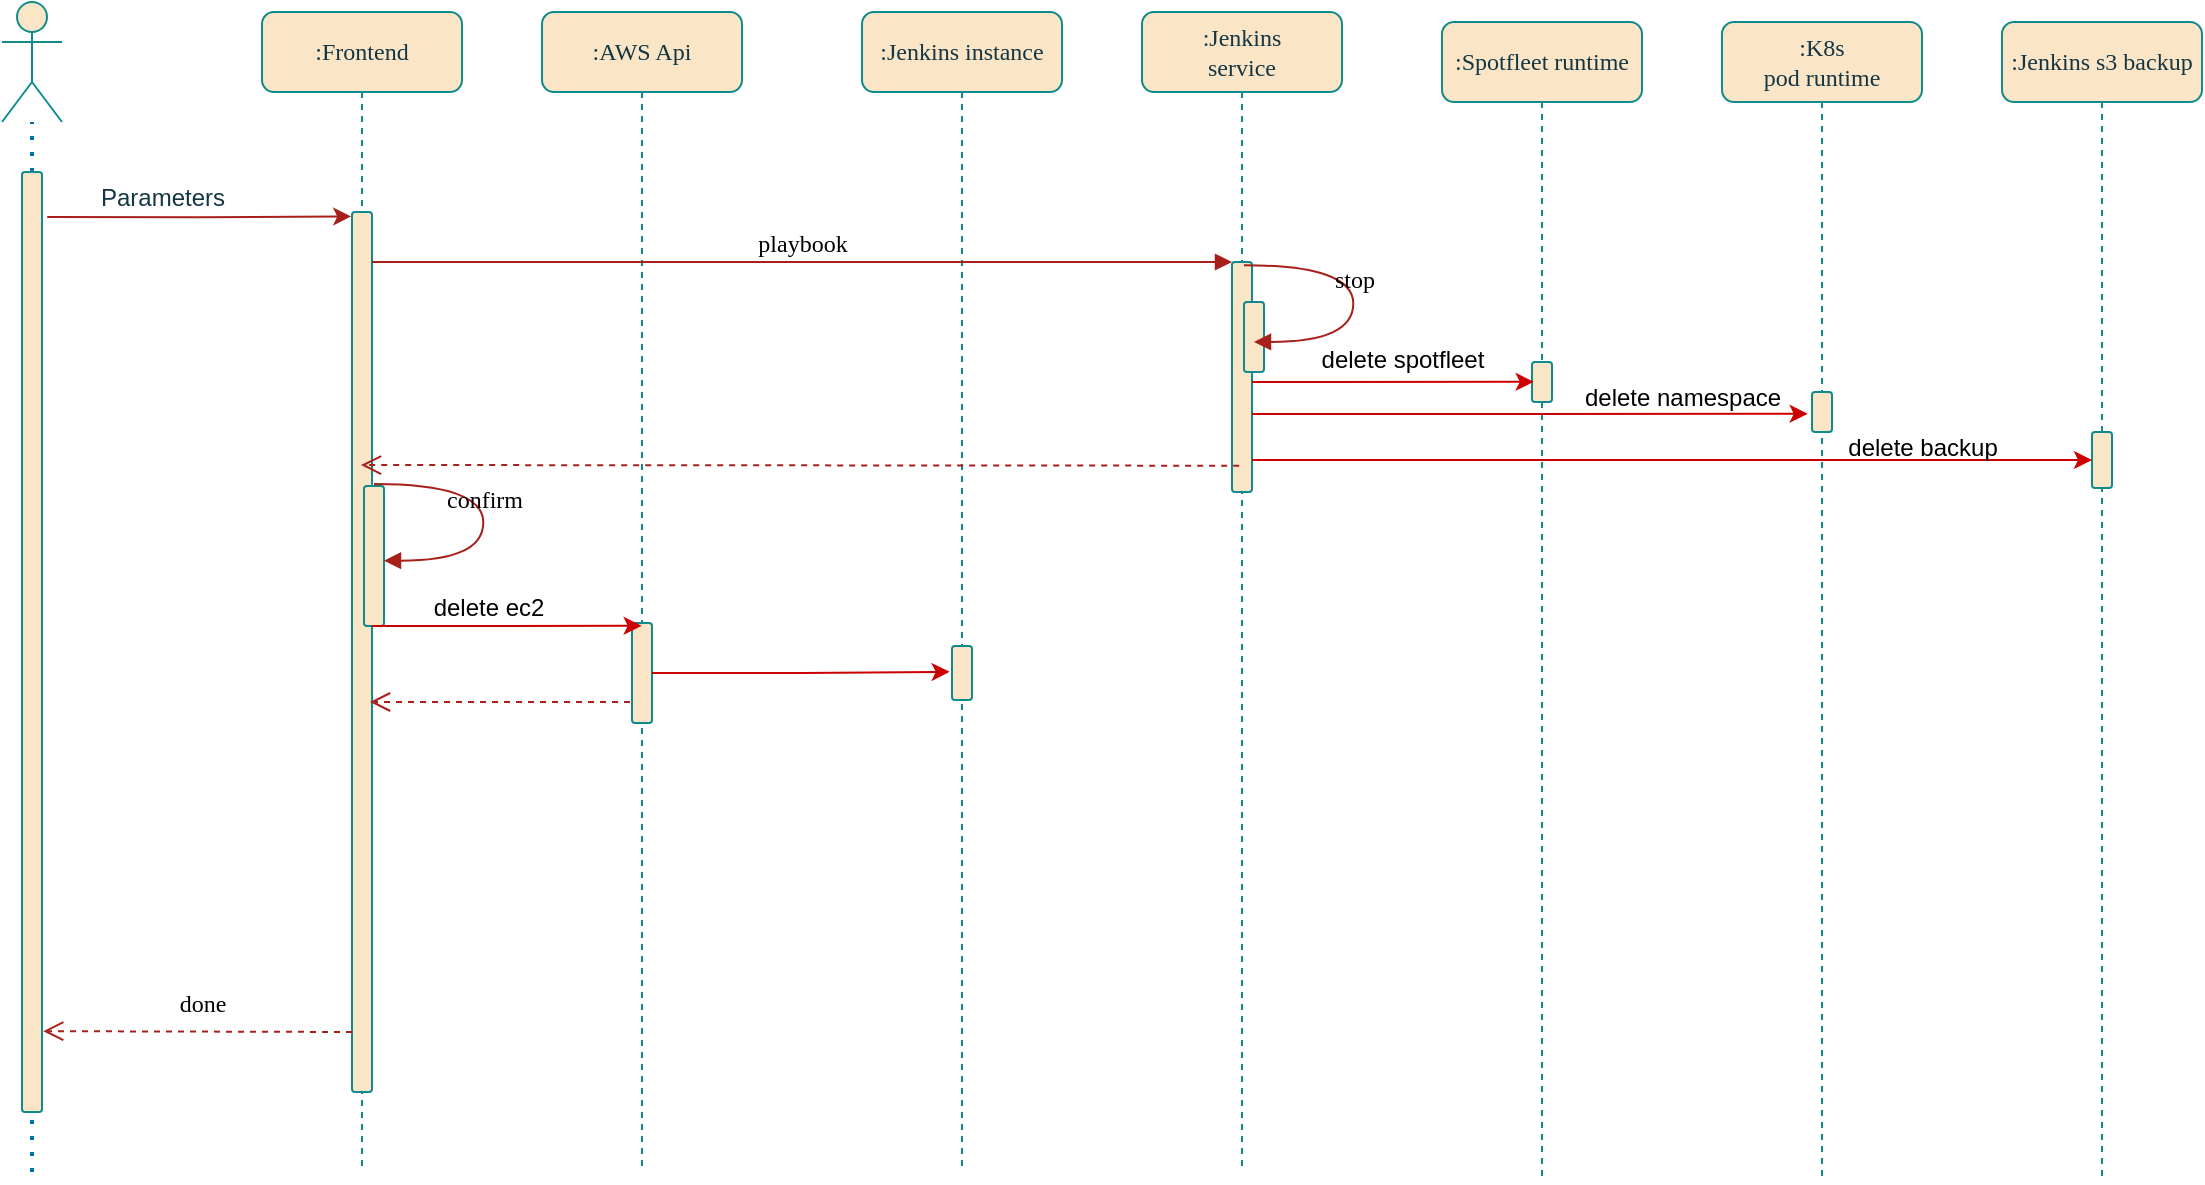 <mxfile version="21.2.4" type="github">
  <diagram name="Page-1" id="13e1069c-82ec-6db2-03f1-153e76fe0fe0">
    <mxGraphModel dx="3530" dy="1012" grid="1" gridSize="10" guides="1" tooltips="1" connect="1" arrows="1" fold="1" page="1" pageScale="1" pageWidth="1100" pageHeight="850" background="none" math="0" shadow="0">
      <root>
        <mxCell id="0" />
        <mxCell id="1" parent="0" />
        <mxCell id="7baba1c4bc27f4b0-2" value=":AWS Api" style="shape=umlLifeline;perimeter=lifelinePerimeter;whiteSpace=wrap;html=1;container=1;collapsible=0;recursiveResize=0;outlineConnect=0;rounded=1;shadow=0;comic=0;labelBackgroundColor=none;strokeWidth=1;fontFamily=Verdana;fontSize=12;align=center;fillColor=#FAE5C7;strokeColor=#0F8B8D;fontColor=#143642;" parent="1" vertex="1">
          <mxGeometry x="-770" y="185" width="100" height="580" as="geometry" />
        </mxCell>
        <mxCell id="7baba1c4bc27f4b0-13" value="" style="html=1;points=[];perimeter=orthogonalPerimeter;rounded=1;shadow=0;comic=0;labelBackgroundColor=none;strokeWidth=1;fontFamily=Verdana;fontSize=12;align=center;fillColor=#FAE5C7;strokeColor=#0F8B8D;fontColor=#143642;" parent="7baba1c4bc27f4b0-2" vertex="1">
          <mxGeometry x="45" y="305.5" width="10" height="50" as="geometry" />
        </mxCell>
        <mxCell id="7baba1c4bc27f4b0-3" value=":Jenkins instance" style="shape=umlLifeline;perimeter=lifelinePerimeter;whiteSpace=wrap;html=1;container=1;collapsible=0;recursiveResize=0;outlineConnect=0;rounded=1;shadow=0;comic=0;labelBackgroundColor=none;strokeWidth=1;fontFamily=Verdana;fontSize=12;align=center;fillColor=#FAE5C7;strokeColor=#0F8B8D;fontColor=#143642;" parent="1" vertex="1">
          <mxGeometry x="-610" y="185" width="100" height="580" as="geometry" />
        </mxCell>
        <mxCell id="davq9KQGrm66WCmQLP24-19" value="" style="html=1;points=[];perimeter=orthogonalPerimeter;rounded=1;shadow=0;comic=0;labelBackgroundColor=none;strokeWidth=1;fontFamily=Verdana;fontSize=12;align=center;fillColor=#FAE5C7;strokeColor=#0F8B8D;fontColor=#143642;" parent="7baba1c4bc27f4b0-3" vertex="1">
          <mxGeometry x="45" y="317" width="10" height="27" as="geometry" />
        </mxCell>
        <mxCell id="7baba1c4bc27f4b0-4" value=":Jenkins &lt;br&gt;service" style="shape=umlLifeline;perimeter=lifelinePerimeter;whiteSpace=wrap;html=1;container=1;collapsible=0;recursiveResize=0;outlineConnect=0;rounded=1;shadow=0;comic=0;labelBackgroundColor=none;strokeWidth=1;fontFamily=Verdana;fontSize=12;align=center;fillColor=#FAE5C7;strokeColor=#0F8B8D;fontColor=#143642;" parent="1" vertex="1">
          <mxGeometry x="-470" y="185" width="100" height="580" as="geometry" />
        </mxCell>
        <mxCell id="7baba1c4bc27f4b0-10" value="" style="html=1;points=[];perimeter=orthogonalPerimeter;rounded=1;shadow=0;comic=0;labelBackgroundColor=none;strokeWidth=1;fontFamily=Verdana;fontSize=12;align=center;fillColor=#FAE5C7;strokeColor=#0F8B8D;fontColor=#143642;" parent="7baba1c4bc27f4b0-4" vertex="1">
          <mxGeometry x="45" y="125" width="10" height="115" as="geometry" />
        </mxCell>
        <mxCell id="davq9KQGrm66WCmQLP24-43" value="" style="html=1;points=[];perimeter=orthogonalPerimeter;rounded=1;shadow=0;comic=0;labelBackgroundColor=none;strokeColor=#0F8B8D;strokeWidth=1;fillColor=#FAE5C7;fontFamily=Verdana;fontSize=12;fontColor=#143642;align=center;" parent="7baba1c4bc27f4b0-4" vertex="1">
          <mxGeometry x="51" y="145" width="10" height="35" as="geometry" />
        </mxCell>
        <mxCell id="davq9KQGrm66WCmQLP24-20" value="stop" style="html=1;verticalAlign=bottom;endArrow=block;labelBackgroundColor=none;fontFamily=Verdana;fontSize=12;elbow=vertical;edgeStyle=orthogonalEdgeStyle;curved=1;entryX=1;entryY=0.286;entryPerimeter=0;exitX=1.038;exitY=0.345;exitPerimeter=0;strokeColor=#A8201A;fontColor=default;" parent="7baba1c4bc27f4b0-4" edge="1">
          <mxGeometry relative="1" as="geometry">
            <mxPoint x="51.003" y="126.63" as="sourcePoint" />
            <mxPoint x="56.003" y="164.963" as="targetPoint" />
            <Array as="points">
              <mxPoint x="105.67" y="126.63" />
              <mxPoint x="105.67" y="164.63" />
            </Array>
          </mxGeometry>
        </mxCell>
        <mxCell id="7baba1c4bc27f4b0-6" value=":Spotfleet runtime" style="shape=umlLifeline;perimeter=lifelinePerimeter;whiteSpace=wrap;html=1;container=1;collapsible=0;recursiveResize=0;outlineConnect=0;rounded=1;shadow=0;comic=0;labelBackgroundColor=none;strokeWidth=1;fontFamily=Verdana;fontSize=12;align=center;fillColor=#FAE5C7;strokeColor=#0F8B8D;fontColor=#143642;" parent="1" vertex="1">
          <mxGeometry x="-320" y="190" width="100" height="580" as="geometry" />
        </mxCell>
        <mxCell id="davq9KQGrm66WCmQLP24-25" value="" style="html=1;points=[];perimeter=orthogonalPerimeter;rounded=1;shadow=0;comic=0;labelBackgroundColor=none;strokeColor=#0F8B8D;strokeWidth=1;fillColor=#FAE5C7;fontFamily=Verdana;fontSize=12;fontColor=#143642;align=center;" parent="7baba1c4bc27f4b0-6" vertex="1">
          <mxGeometry x="45" y="170" width="10" height="20" as="geometry" />
        </mxCell>
        <mxCell id="7baba1c4bc27f4b0-7" value=":K8s &lt;br&gt;pod runtime" style="shape=umlLifeline;perimeter=lifelinePerimeter;whiteSpace=wrap;html=1;container=1;collapsible=0;recursiveResize=0;outlineConnect=0;rounded=1;shadow=0;comic=0;labelBackgroundColor=none;strokeWidth=1;fontFamily=Verdana;fontSize=12;align=center;fillColor=#FAE5C7;strokeColor=#0F8B8D;fontColor=#143642;" parent="1" vertex="1">
          <mxGeometry x="-180" y="190" width="100" height="580" as="geometry" />
        </mxCell>
        <mxCell id="7baba1c4bc27f4b0-25" value="" style="html=1;points=[];perimeter=orthogonalPerimeter;rounded=1;shadow=0;comic=0;labelBackgroundColor=none;strokeColor=#0F8B8D;strokeWidth=1;fillColor=#FAE5C7;fontFamily=Verdana;fontSize=12;fontColor=#143642;align=center;" parent="7baba1c4bc27f4b0-7" vertex="1">
          <mxGeometry x="45" y="185" width="10" height="20" as="geometry" />
        </mxCell>
        <mxCell id="7baba1c4bc27f4b0-8" value=":Frontend" style="shape=umlLifeline;perimeter=lifelinePerimeter;whiteSpace=wrap;html=1;container=1;collapsible=0;recursiveResize=0;outlineConnect=0;rounded=1;shadow=0;comic=0;labelBackgroundColor=none;strokeWidth=1;fontFamily=Verdana;fontSize=12;align=center;fillColor=#FAE5C7;strokeColor=#0F8B8D;fontColor=#143642;" parent="1" vertex="1">
          <mxGeometry x="-910" y="185" width="100" height="580" as="geometry" />
        </mxCell>
        <mxCell id="7baba1c4bc27f4b0-9" value="" style="html=1;points=[];perimeter=orthogonalPerimeter;rounded=1;shadow=0;comic=0;labelBackgroundColor=none;strokeWidth=1;fontFamily=Verdana;fontSize=12;align=center;fillColor=#FAE5C7;strokeColor=#0F8B8D;fontColor=#143642;" parent="7baba1c4bc27f4b0-8" vertex="1">
          <mxGeometry x="45" y="100" width="10" height="440" as="geometry" />
        </mxCell>
        <mxCell id="davq9KQGrm66WCmQLP24-11" value="" style="html=1;points=[];perimeter=orthogonalPerimeter;rounded=1;shadow=0;comic=0;labelBackgroundColor=none;strokeWidth=1;fontFamily=Verdana;fontSize=12;align=center;fillColor=#FAE5C7;strokeColor=#0F8B8D;fontColor=#143642;" parent="7baba1c4bc27f4b0-8" vertex="1">
          <mxGeometry x="51" y="237" width="10" height="70" as="geometry" />
        </mxCell>
        <mxCell id="davq9KQGrm66WCmQLP24-33" value="done" style="html=1;verticalAlign=bottom;endArrow=open;dashed=1;endSize=8;exitX=-0.24;exitY=0.722;labelBackgroundColor=none;fontFamily=Verdana;fontSize=12;strokeColor=#A8201A;fontColor=default;exitDx=0;exitDy=0;exitPerimeter=0;entryX=1.06;entryY=0.914;entryDx=0;entryDy=0;entryPerimeter=0;" parent="7baba1c4bc27f4b0-8" target="davq9KQGrm66WCmQLP24-5" edge="1">
          <mxGeometry x="-0.028" y="-5" relative="1" as="geometry">
            <mxPoint x="-84.0" y="510.9" as="targetPoint" />
            <mxPoint x="45.0" y="510" as="sourcePoint" />
            <mxPoint as="offset" />
          </mxGeometry>
        </mxCell>
        <mxCell id="davq9KQGrm66WCmQLP24-39" value="" style="shape=image;html=1;verticalAlign=top;verticalLabelPosition=bottom;labelBackgroundColor=#ffffff;imageAspect=0;aspect=fixed;image=https://cdn0.iconfinder.com/data/icons/business-startup-10/50/8-128.png" parent="7baba1c4bc27f4b0-8" vertex="1">
          <mxGeometry x="55" y="62" width="38" height="38" as="geometry" />
        </mxCell>
        <mxCell id="7baba1c4bc27f4b0-11" value="playbook" style="html=1;verticalAlign=bottom;endArrow=block;entryX=0;entryY=0;labelBackgroundColor=none;fontFamily=Verdana;fontSize=12;edgeStyle=elbowEdgeStyle;elbow=vertical;strokeColor=#A8201A;fontColor=default;" parent="1" source="7baba1c4bc27f4b0-9" target="7baba1c4bc27f4b0-10" edge="1">
          <mxGeometry relative="1" as="geometry">
            <mxPoint x="-790" y="295" as="sourcePoint" />
            <mxPoint as="offset" />
          </mxGeometry>
        </mxCell>
        <mxCell id="davq9KQGrm66WCmQLP24-1" value="" style="shape=umlActor;verticalLabelPosition=bottom;verticalAlign=top;html=1;outlineConnect=0;strokeColor=#0F8B8D;fontColor=#143642;fillColor=#FAE5C7;" parent="1" vertex="1">
          <mxGeometry x="-1040" y="180" width="30" height="60" as="geometry" />
        </mxCell>
        <mxCell id="davq9KQGrm66WCmQLP24-4" value="" style="endArrow=none;dashed=1;html=1;dashPattern=1 3;strokeWidth=2;rounded=0;strokeColor=#006EAF;fontColor=#143642;fillColor=#1ba1e2;" parent="1" source="davq9KQGrm66WCmQLP24-5" target="davq9KQGrm66WCmQLP24-1" edge="1">
          <mxGeometry width="50" height="50" relative="1" as="geometry">
            <mxPoint x="-1025" y="765" as="sourcePoint" />
            <mxPoint x="-1020" y="355" as="targetPoint" />
          </mxGeometry>
        </mxCell>
        <mxCell id="davq9KQGrm66WCmQLP24-6" value="" style="endArrow=none;dashed=1;html=1;dashPattern=1 3;strokeWidth=2;rounded=0;strokeColor=#006EAF;fontColor=#143642;fillColor=#1ba1e2;" parent="1" target="davq9KQGrm66WCmQLP24-5" edge="1">
          <mxGeometry width="50" height="50" relative="1" as="geometry">
            <mxPoint x="-1025" y="765" as="sourcePoint" />
            <mxPoint x="-1025" y="235" as="targetPoint" />
          </mxGeometry>
        </mxCell>
        <mxCell id="davq9KQGrm66WCmQLP24-8" style="edgeStyle=orthogonalEdgeStyle;rounded=0;orthogonalLoop=1;jettySize=auto;html=1;strokeColor=#A8201A;fontColor=#143642;fillColor=#FAE5C7;exitX=1.26;exitY=0.048;exitDx=0;exitDy=0;exitPerimeter=0;entryX=-0.04;entryY=0.005;entryDx=0;entryDy=0;entryPerimeter=0;" parent="1" source="davq9KQGrm66WCmQLP24-5" target="7baba1c4bc27f4b0-9" edge="1">
          <mxGeometry relative="1" as="geometry">
            <mxPoint x="-920" y="375" as="targetPoint" />
          </mxGeometry>
        </mxCell>
        <mxCell id="davq9KQGrm66WCmQLP24-5" value="" style="html=1;points=[];perimeter=orthogonalPerimeter;rounded=1;shadow=0;comic=0;labelBackgroundColor=none;strokeWidth=1;fontFamily=Verdana;fontSize=12;align=center;fillColor=#FAE5C7;strokeColor=#0F8B8D;fontColor=#143642;" parent="1" vertex="1">
          <mxGeometry x="-1030" y="265" width="10" height="470" as="geometry" />
        </mxCell>
        <mxCell id="davq9KQGrm66WCmQLP24-9" value="Parameters" style="text;html=1;align=center;verticalAlign=middle;resizable=0;points=[];autosize=1;strokeColor=none;fillColor=none;fontColor=#143642;" parent="1" vertex="1">
          <mxGeometry x="-1005" y="263" width="90" height="30" as="geometry" />
        </mxCell>
        <mxCell id="rLHE1SMrp8Qe7MBTJXoM-3" style="edgeStyle=orthogonalEdgeStyle;rounded=0;orthogonalLoop=1;jettySize=auto;html=1;entryX=0.083;entryY=0.496;entryDx=0;entryDy=0;entryPerimeter=0;fillColor=#f8cecc;strokeColor=#CC0000;" parent="1" source="7baba1c4bc27f4b0-10" target="davq9KQGrm66WCmQLP24-25" edge="1">
          <mxGeometry relative="1" as="geometry">
            <Array as="points">
              <mxPoint x="-380" y="370" />
              <mxPoint x="-380" y="370" />
            </Array>
          </mxGeometry>
        </mxCell>
        <mxCell id="rLHE1SMrp8Qe7MBTJXoM-4" style="edgeStyle=orthogonalEdgeStyle;rounded=0;orthogonalLoop=1;jettySize=auto;html=1;entryX=-0.217;entryY=0.546;entryDx=0;entryDy=0;entryPerimeter=0;fillColor=#f8cecc;strokeColor=#CC0000;" parent="1" edge="1">
          <mxGeometry relative="1" as="geometry">
            <mxPoint x="-415" y="386" as="sourcePoint" />
            <mxPoint x="-137.17" y="385.92" as="targetPoint" />
            <Array as="points">
              <mxPoint x="-340" y="386" />
              <mxPoint x="-340" y="386" />
            </Array>
          </mxGeometry>
        </mxCell>
        <mxCell id="rLHE1SMrp8Qe7MBTJXoM-6" value="" style="html=1;verticalAlign=bottom;endArrow=open;dashed=1;endSize=8;labelBackgroundColor=none;fontFamily=Verdana;fontSize=12;edgeStyle=elbowEdgeStyle;elbow=vertical;strokeColor=#A8201A;fontColor=default;exitX=-0.04;exitY=0.897;exitDx=0;exitDy=0;exitPerimeter=0;" parent="1" edge="1">
          <mxGeometry x="-0.095" y="-14" relative="1" as="geometry">
            <mxPoint x="-860.5" y="411.5" as="targetPoint" />
            <Array as="points">
              <mxPoint x="-505" y="411.5" />
            </Array>
            <mxPoint x="-421.4" y="411.857" as="sourcePoint" />
            <mxPoint as="offset" />
          </mxGeometry>
        </mxCell>
        <mxCell id="rLHE1SMrp8Qe7MBTJXoM-7" value="confirm" style="html=1;verticalAlign=bottom;endArrow=block;labelBackgroundColor=none;fontFamily=Verdana;fontSize=12;elbow=vertical;edgeStyle=orthogonalEdgeStyle;curved=1;entryX=1;entryY=0.286;entryPerimeter=0;exitX=1.038;exitY=0.345;exitPerimeter=0;strokeColor=#A8201A;fontColor=default;" parent="1" edge="1">
          <mxGeometry relative="1" as="geometry">
            <mxPoint x="-853.997" y="421.03" as="sourcePoint" />
            <mxPoint x="-848.997" y="459.363" as="targetPoint" />
            <Array as="points">
              <mxPoint x="-799.33" y="421.03" />
              <mxPoint x="-799.33" y="459.03" />
            </Array>
          </mxGeometry>
        </mxCell>
        <mxCell id="rLHE1SMrp8Qe7MBTJXoM-8" style="edgeStyle=orthogonalEdgeStyle;rounded=0;orthogonalLoop=1;jettySize=auto;html=1;entryX=0.483;entryY=0.028;entryDx=0;entryDy=0;entryPerimeter=0;strokeColor=#CC0000;" parent="1" source="7baba1c4bc27f4b0-9" target="7baba1c4bc27f4b0-13" edge="1">
          <mxGeometry relative="1" as="geometry">
            <Array as="points">
              <mxPoint x="-820" y="492" />
              <mxPoint x="-820" y="492" />
            </Array>
          </mxGeometry>
        </mxCell>
        <mxCell id="rLHE1SMrp8Qe7MBTJXoM-9" style="edgeStyle=orthogonalEdgeStyle;rounded=0;orthogonalLoop=1;jettySize=auto;html=1;entryX=-0.117;entryY=0.478;entryDx=0;entryDy=0;entryPerimeter=0;strokeColor=#CC0000;" parent="1" source="7baba1c4bc27f4b0-13" target="davq9KQGrm66WCmQLP24-19" edge="1">
          <mxGeometry relative="1" as="geometry" />
        </mxCell>
        <mxCell id="rLHE1SMrp8Qe7MBTJXoM-11" value="" style="html=1;verticalAlign=bottom;endArrow=open;dashed=1;endSize=8;labelBackgroundColor=none;fontFamily=Verdana;fontSize=12;edgeStyle=elbowEdgeStyle;elbow=vertical;strokeColor=#A8201A;fontColor=default;" parent="1" edge="1">
          <mxGeometry x="-0.095" y="-14" relative="1" as="geometry">
            <mxPoint x="-856" y="530.5" as="targetPoint" />
            <Array as="points">
              <mxPoint x="-501" y="530" />
            </Array>
            <mxPoint x="-726" y="530" as="sourcePoint" />
            <mxPoint as="offset" />
          </mxGeometry>
        </mxCell>
        <mxCell id="rLHE1SMrp8Qe7MBTJXoM-12" value="delete spotfleet" style="text;html=1;align=center;verticalAlign=middle;resizable=0;points=[];autosize=1;strokeColor=none;fillColor=none;" parent="1" vertex="1">
          <mxGeometry x="-390" y="344" width="100" height="30" as="geometry" />
        </mxCell>
        <mxCell id="rLHE1SMrp8Qe7MBTJXoM-13" value="delete namespace" style="text;html=1;align=center;verticalAlign=middle;resizable=0;points=[];autosize=1;strokeColor=none;fillColor=none;" parent="1" vertex="1">
          <mxGeometry x="-260" y="363" width="120" height="30" as="geometry" />
        </mxCell>
        <mxCell id="rLHE1SMrp8Qe7MBTJXoM-14" value="delete ec2" style="text;html=1;align=center;verticalAlign=middle;resizable=0;points=[];autosize=1;strokeColor=none;fillColor=none;" parent="1" vertex="1">
          <mxGeometry x="-837" y="468" width="80" height="30" as="geometry" />
        </mxCell>
        <mxCell id="9BE1l6irgVHf9agvu9vQ-1" value=":Jenkins s3 backup" style="shape=umlLifeline;perimeter=lifelinePerimeter;whiteSpace=wrap;html=1;container=1;collapsible=0;recursiveResize=0;outlineConnect=0;rounded=1;shadow=0;comic=0;labelBackgroundColor=none;strokeWidth=1;fontFamily=Verdana;fontSize=12;align=center;fillColor=#FAE5C7;strokeColor=#0F8B8D;fontColor=#143642;" vertex="1" parent="1">
          <mxGeometry x="-40" y="190" width="100" height="580" as="geometry" />
        </mxCell>
        <mxCell id="9BE1l6irgVHf9agvu9vQ-2" value="" style="html=1;points=[];perimeter=orthogonalPerimeter;rounded=1;shadow=0;comic=0;labelBackgroundColor=none;strokeColor=#0F8B8D;strokeWidth=1;fillColor=#FAE5C7;fontFamily=Verdana;fontSize=12;fontColor=#143642;align=center;" vertex="1" parent="9BE1l6irgVHf9agvu9vQ-1">
          <mxGeometry x="45" y="205" width="10" height="28" as="geometry" />
        </mxCell>
        <mxCell id="9BE1l6irgVHf9agvu9vQ-3" style="edgeStyle=orthogonalEdgeStyle;rounded=0;orthogonalLoop=1;jettySize=auto;html=1;strokeColor=#CC0000;" edge="1" parent="1" source="7baba1c4bc27f4b0-10" target="9BE1l6irgVHf9agvu9vQ-2">
          <mxGeometry relative="1" as="geometry">
            <Array as="points">
              <mxPoint x="-300" y="409" />
              <mxPoint x="-300" y="409" />
            </Array>
          </mxGeometry>
        </mxCell>
        <mxCell id="9BE1l6irgVHf9agvu9vQ-4" value="delete backup" style="text;html=1;align=center;verticalAlign=middle;resizable=0;points=[];autosize=1;strokeColor=none;fillColor=none;" vertex="1" parent="1">
          <mxGeometry x="-130" y="388" width="100" height="30" as="geometry" />
        </mxCell>
      </root>
    </mxGraphModel>
  </diagram>
</mxfile>
